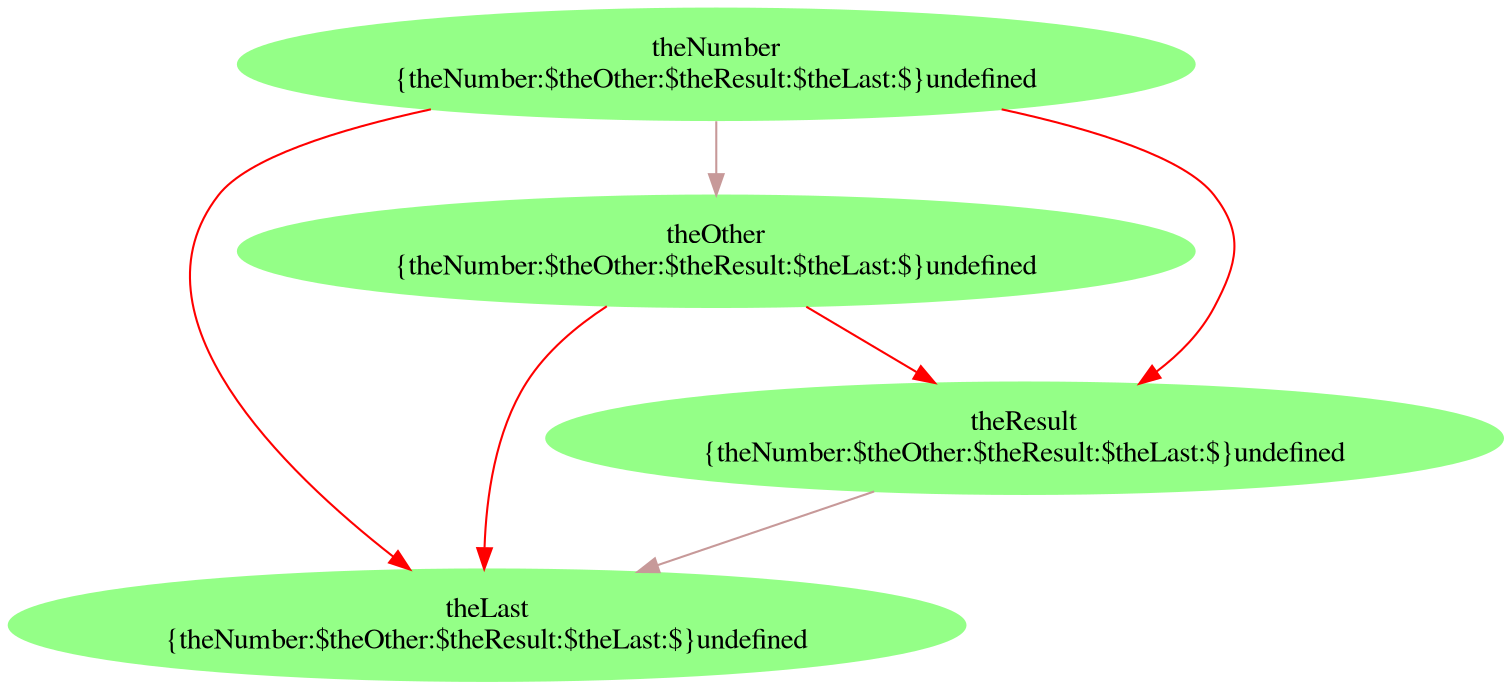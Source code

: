 digraph g{node_234 [shape="ellipse", style="filled", color="#94ff87", fontname="Times", label="theLast
{theNumber:$theOther:$theResult:$theLast:$}undefined" ]
node_235 [shape="ellipse", style="filled", color="#94ff87", fontname="Times", label="theNumber
{theNumber:$theOther:$theResult:$theLast:$}undefined" ]
node_236 [shape="ellipse", style="filled", color="#94ff87", fontname="Times", label="theOther
{theNumber:$theOther:$theResult:$theLast:$}undefined" ]
node_237 [shape="ellipse", style="filled", color="#94ff87", fontname="Times", label="theResult
{theNumber:$theOther:$theResult:$theLast:$}undefined" ]
node_235 -> node_237 [dir=forward, arrowHead=normal, fontname="Times-Italic", arrowsize=1, color="#ff0000", label="",  headlabel="", taillabel="" ]
node_235 -> node_234 [dir=forward, arrowHead=normal, fontname="Times-Italic", arrowsize=1, color="#ff0000", label="",  headlabel="", taillabel="" ]
node_236 -> node_237 [dir=forward, arrowHead=normal, fontname="Times-Italic", arrowsize=1, color="#ff0000", label="",  headlabel="", taillabel="" ]
node_236 -> node_234 [dir=forward, arrowHead=normal, fontname="Times-Italic", arrowsize=1, color="#ff0000", label="",  headlabel="", taillabel="" ]
node_235 -> node_236 [dir=forward, arrowHead=normal, fontname="Times-Italic", arrowsize=1, color="#c79999", label="",  headlabel="", taillabel="" ]
node_237 -> node_234 [dir=forward, arrowHead=normal, fontname="Times-Italic", arrowsize=1, color="#c79999", label="",  headlabel="", taillabel="" ]
}